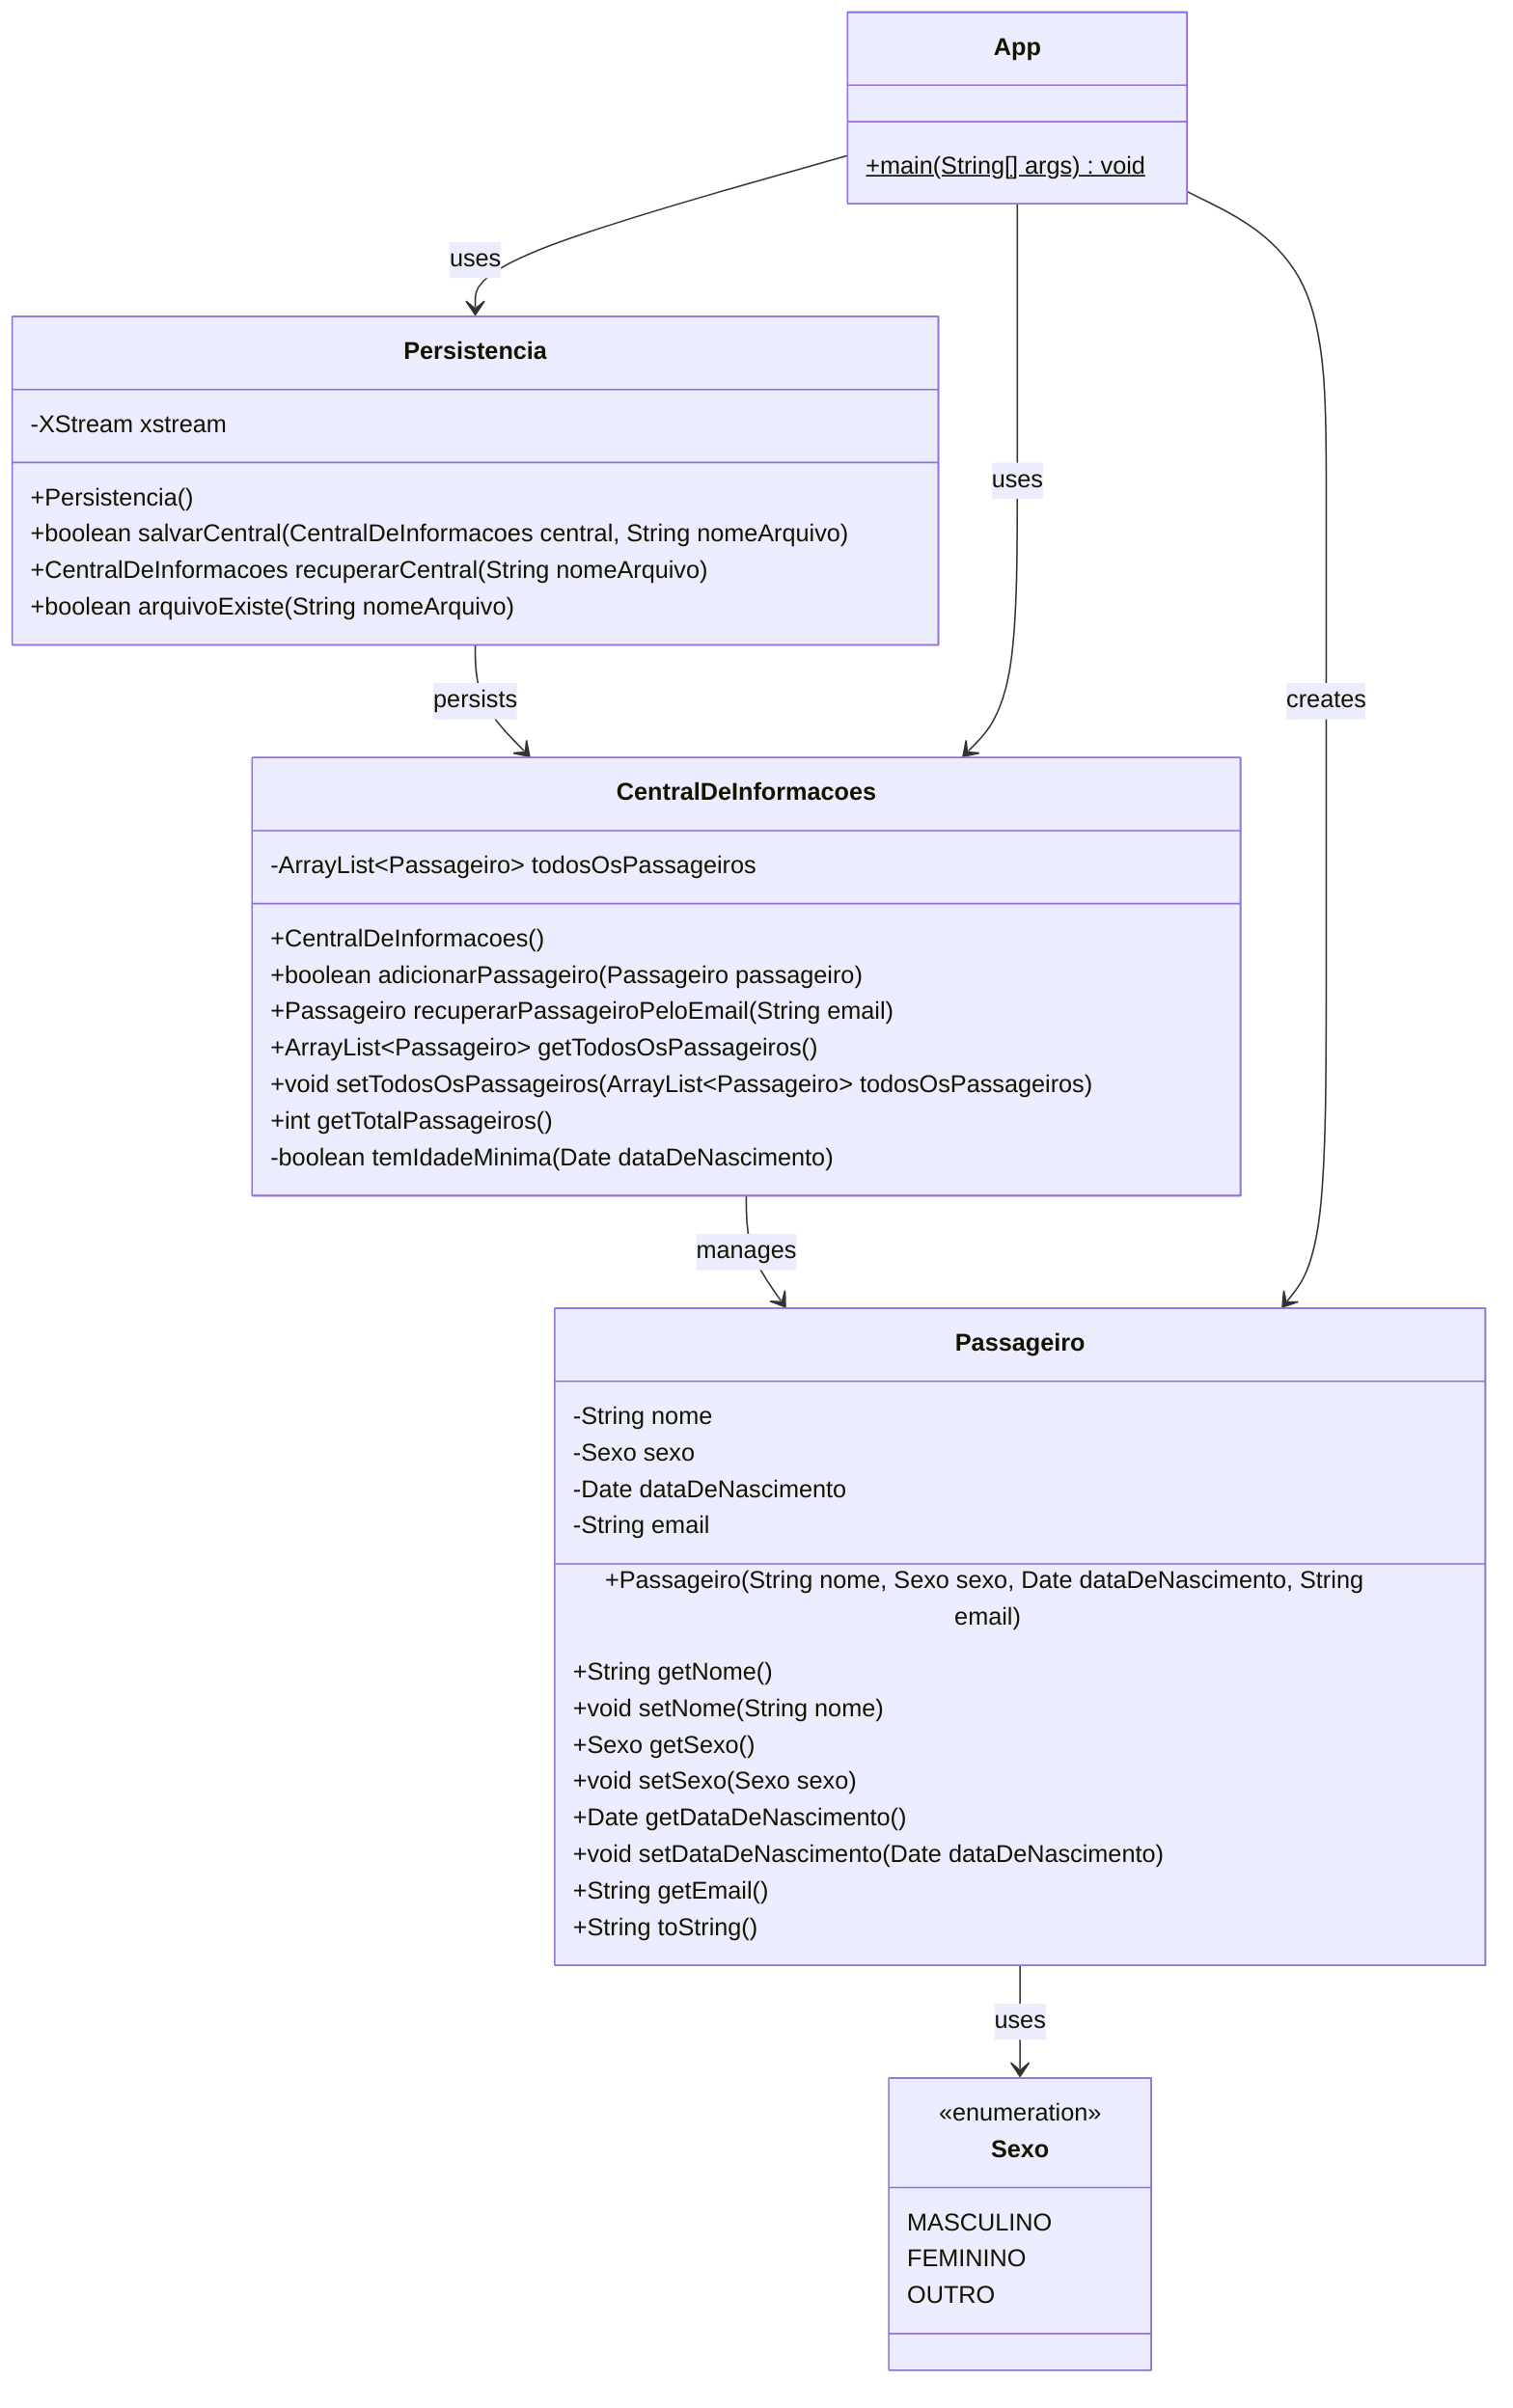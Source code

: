 classDiagram
    class Sexo {
        <<enumeration>>
        MASCULINO
        FEMININO
        OUTRO
    }

    class Passageiro {
        -String nome
        -Sexo sexo
        -Date dataDeNascimento
        -String email

        +Passageiro(String nome, Sexo sexo, Date dataDeNascimento, String email)
        +String getNome()
        +void setNome(String nome)
        +Sexo getSexo()
        +void setSexo(Sexo sexo)
        +Date getDataDeNascimento()
        +void setDataDeNascimento(Date dataDeNascimento)
        +String getEmail()
        +String toString()
    }

    class CentralDeInformacoes {
        -ArrayList~Passageiro~ todosOsPassageiros

        +CentralDeInformacoes()
        +boolean adicionarPassageiro(Passageiro passageiro)
        +Passageiro recuperarPassageiroPeloEmail(String email)
        +ArrayList~Passageiro~ getTodosOsPassageiros()
        +void setTodosOsPassageiros(ArrayList~Passageiro~ todosOsPassageiros)
        +int getTotalPassageiros()
        -boolean temIdadeMinima(Date dataDeNascimento)
    }

    class Persistencia {
        -XStream xstream

        +Persistencia()
        +boolean salvarCentral(CentralDeInformacoes central, String nomeArquivo)
        +CentralDeInformacoes recuperarCentral(String nomeArquivo)
        +boolean arquivoExiste(String nomeArquivo)
    }

    class App {
        +main(String[] args)$ void
    }

    Passageiro --> Sexo : uses
    CentralDeInformacoes --> Passageiro : manages
    Persistencia --> CentralDeInformacoes : persists
    App --> CentralDeInformacoes : uses
    App --> Persistencia : uses
    App --> Passageiro : creates
